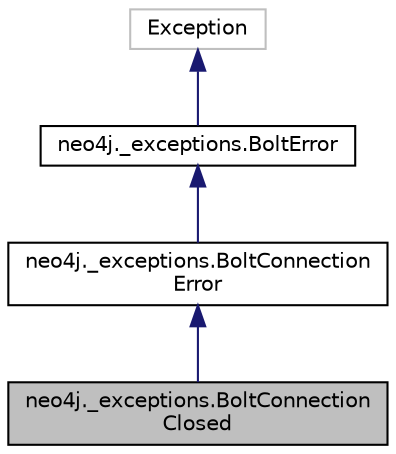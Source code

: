 digraph "neo4j._exceptions.BoltConnectionClosed"
{
 // LATEX_PDF_SIZE
  edge [fontname="Helvetica",fontsize="10",labelfontname="Helvetica",labelfontsize="10"];
  node [fontname="Helvetica",fontsize="10",shape=record];
  Node1 [label="neo4j._exceptions.BoltConnection\lClosed",height=0.2,width=0.4,color="black", fillcolor="grey75", style="filled", fontcolor="black",tooltip=" "];
  Node2 -> Node1 [dir="back",color="midnightblue",fontsize="10",style="solid"];
  Node2 [label="neo4j._exceptions.BoltConnection\lError",height=0.2,width=0.4,color="black", fillcolor="white", style="filled",URL="$classneo4j_1_1__exceptions_1_1_bolt_connection_error.html",tooltip=" "];
  Node3 -> Node2 [dir="back",color="midnightblue",fontsize="10",style="solid"];
  Node3 [label="neo4j._exceptions.BoltError",height=0.2,width=0.4,color="black", fillcolor="white", style="filled",URL="$classneo4j_1_1__exceptions_1_1_bolt_error.html",tooltip=" "];
  Node4 -> Node3 [dir="back",color="midnightblue",fontsize="10",style="solid"];
  Node4 [label="Exception",height=0.2,width=0.4,color="grey75", fillcolor="white", style="filled",tooltip=" "];
}
